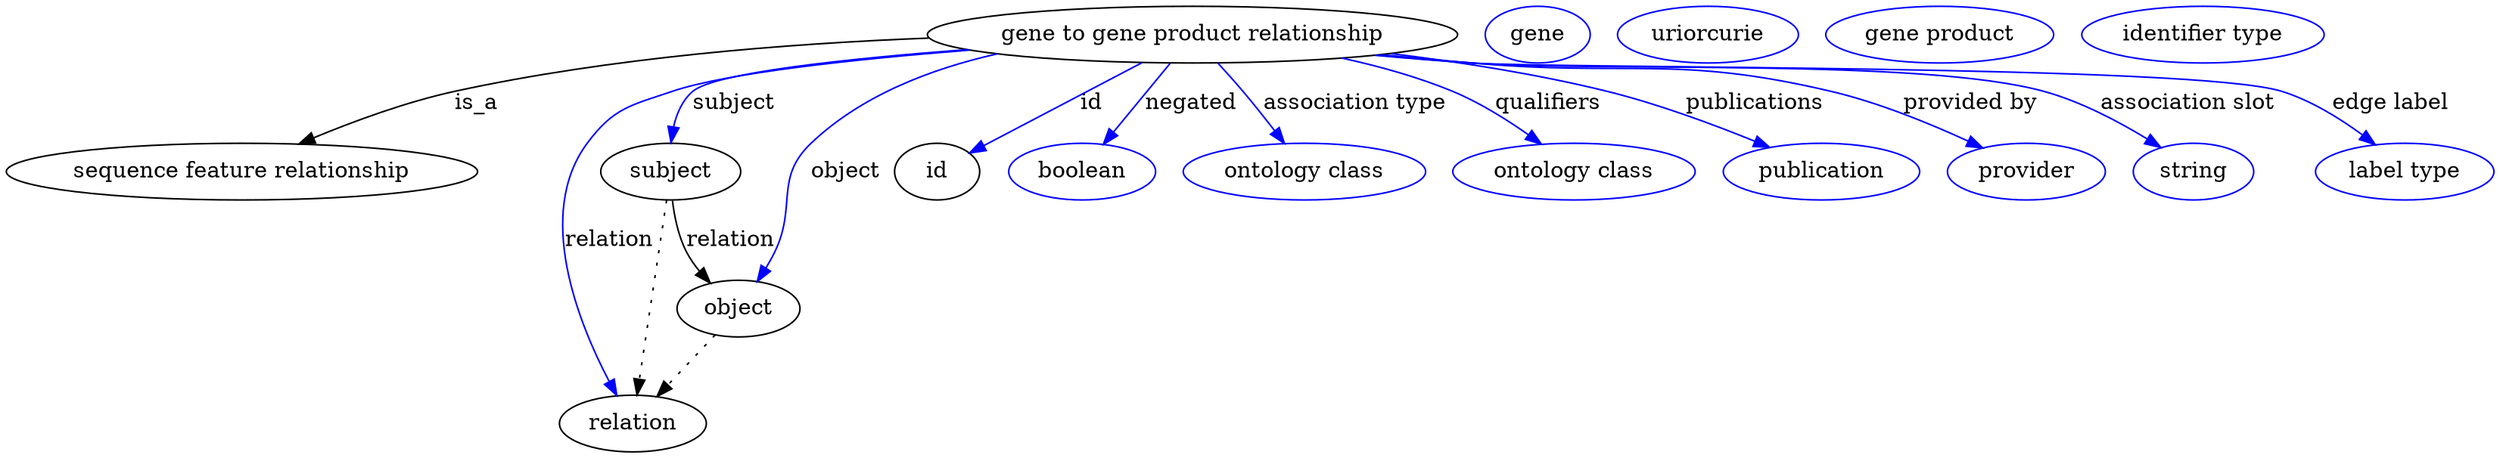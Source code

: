 digraph {
	graph [bb="0,0,1301,281"];
	node [label="\N"];
	"gene to gene product relationship"	 [height=0.5,
		label="gene to gene product relationship",
		pos="623.23,263",
		width=3.5551];
	"sequence feature relationship"	 [height=0.5,
		pos="113.23,177",
		width=3.1453];
	"gene to gene product relationship" -> "sequence feature relationship"	 [label=is_a,
		lp="229.51,220",
		pos="e,142.29,194.4 502.47,257.03 402.75,251.23 269.49,241.2 217.68,227 194.69,220.7 170.58,209.5 151.33,199.3"];
	subject	 [height=0.5,
		pos="332.23,177",
		width=0.97656];
	"gene to gene product relationship" -> subject	 [color=blue,
		label=subject,
		lp="370.06,220",
		pos="e,333.88,195.44 512.46,253.94 442.34,247.26 362.51,237.54 349.58,227 342.89,221.55 338.78,213.38 336.25,205.21",
		style=solid];
	relation	 [height=0.5,
		pos="312.23,18",
		width=1.031];
	"gene to gene product relationship" -> relation	 [color=blue,
		label=relation,
		lp="296.61,134",
		pos="e,302.83,35.476 511.3,254.26 444.92,248.05 367.76,238.74 336.23,227 312.2,218.05 302.11,216.56 288.23,195 258.42,148.68 281.54,81.424 \
298.48,44.586",
		style=solid];
	object	 [height=0.5,
		pos="372.23,91",
		width=0.88096];
	"gene to gene product relationship" -> object	 [color=blue,
		label=object,
		lp="429.34,177",
		pos="e,380.95,108.39 553.81,247.8 500.41,234.83 432.4,215.14 412.02,195 389.35,172.6 401.12,156.57 389.23,127 387.99,123.92 386.62,120.73 \
385.21,117.58",
		style=solid];
	id	 [height=0.5,
		pos="482.23,177",
		width=0.75];
	"gene to gene product relationship" -> id	 [color=blue,
		label=id,
		lp="566.68,220",
		pos="e,502.42,189.31 594.36,245.39 570.07,230.57 535.51,209.49 511.19,194.66",
		style=solid];
	negated	 [color=blue,
		height=0.5,
		label=boolean,
		pos="565.23,177",
		width=1.0584];
	"gene to gene product relationship" -> negated	 [color=blue,
		label=negated,
		lp="620,220",
		pos="e,576.92,194.33 610.93,244.76 602.69,232.55 591.73,216.29 582.6,202.76",
		style=solid];
	"association type"	 [color=blue,
		height=0.5,
		label="ontology class",
		pos="682.23,177",
		width=1.6931];
	"gene to gene product relationship" -> "association type"	 [color=blue,
		label="association type",
		lp="702.14,220",
		pos="e,669.94,194.92 635.74,244.76 644.01,232.71 654.98,216.72 664.19,203.3",
		style=solid];
	qualifiers	 [color=blue,
		height=0.5,
		label="ontology class",
		pos="822.23,177",
		width=1.6931];
	"gene to gene product relationship" -> qualifiers	 [color=blue,
		label=qualifiers,
		lp="800.28,220",
		pos="e,801.96,194.09 693.22,247.92 712.5,242.54 733.09,235.62 751.23,227 766.17,219.9 781.34,209.7 793.8,200.37",
		style=solid];
	publications	 [color=blue,
		height=0.5,
		label=publication,
		pos="951.23,177",
		width=1.3859];
	"gene to gene product relationship" -> publications	 [color=blue,
		label=publications,
		lp="905.45,220",
		pos="e,921.06,191.65 718.52,250.92 753.98,245.25 794.32,237.41 830.23,227 858.25,218.88 888.58,206.34 911.86,195.85",
		style=solid];
	"provided by"	 [color=blue,
		height=0.5,
		label=provider,
		pos="1059.2,177",
		width=1.1129];
	"gene to gene product relationship" -> "provided by"	 [color=blue,
		label="provided by",
		lp="1016.9,220",
		pos="e,1033.3,190.93 715.3,250.49 730.31,248.57 745.69,246.67 760.23,245 841.42,235.68 864.1,247.42 943.23,227 971.47,219.71 1001.7,206.5 \
1024.2,195.49",
		style=solid];
	"association slot"	 [color=blue,
		height=0.5,
		label=string,
		pos="1147.2,177",
		width=0.8403];
	"gene to gene product relationship" -> "association slot"	 [color=blue,
		label="association slot",
		lp="1132.2,220",
		pos="e,1127.6,190.81 713.77,250.2 729.25,248.27 745.19,246.45 760.23,245 825.39,238.73 991.28,244.91 1054.2,227 1077.4,220.42 1101.2,\
207.46 1118.9,196.38",
		style=solid];
	"edge label"	 [color=blue,
		height=0.5,
		label="label type",
		pos="1256.2,177",
		width=1.2425];
	"gene to gene product relationship" -> "edge label"	 [color=blue,
		label="edge label",
		lp="1236.8,220",
		pos="e,1237.2,193.57 712.65,250.1 728.47,248.15 744.82,246.34 760.23,245 853.08,236.92 1090.5,255.38 1179.2,227 1197.2,221.25 1215,210.12 \
1229,199.82",
		style=solid];
	subject -> relation	 [pos="e,314.5,36.027 329.94,158.76 326.47,131.21 319.87,78.735 315.78,46.223",
		style=dotted];
	subject -> object	 [label=relation,
		lp="368.61,134",
		pos="e,358.65,107.46 335.81,158.87 338.12,149.13 341.61,137.08 346.47,127 348.26,123.29 350.43,119.56 352.74,115.97"];
	"gene to gene product relationship_subject"	 [color=blue,
		height=0.5,
		label=gene,
		pos="796.23,263",
		width=0.75];
	"gene to gene product relationship_relation"	 [color=blue,
		height=0.5,
		label=uriorcurie,
		pos="886.23,263",
		width=1.2492];
	object -> relation	 [pos="e,326,34.752 358.62,74.435 350.92,65.075 341.16,53.191 332.57,42.745",
		style=dotted];
	"gene to gene product relationship_object"	 [color=blue,
		height=0.5,
		label="gene product",
		pos="1005.2,263",
		width=1.5563];
	association_id	 [color=blue,
		height=0.5,
		label="identifier type",
		pos="1138.2,263",
		width=1.652];
}
